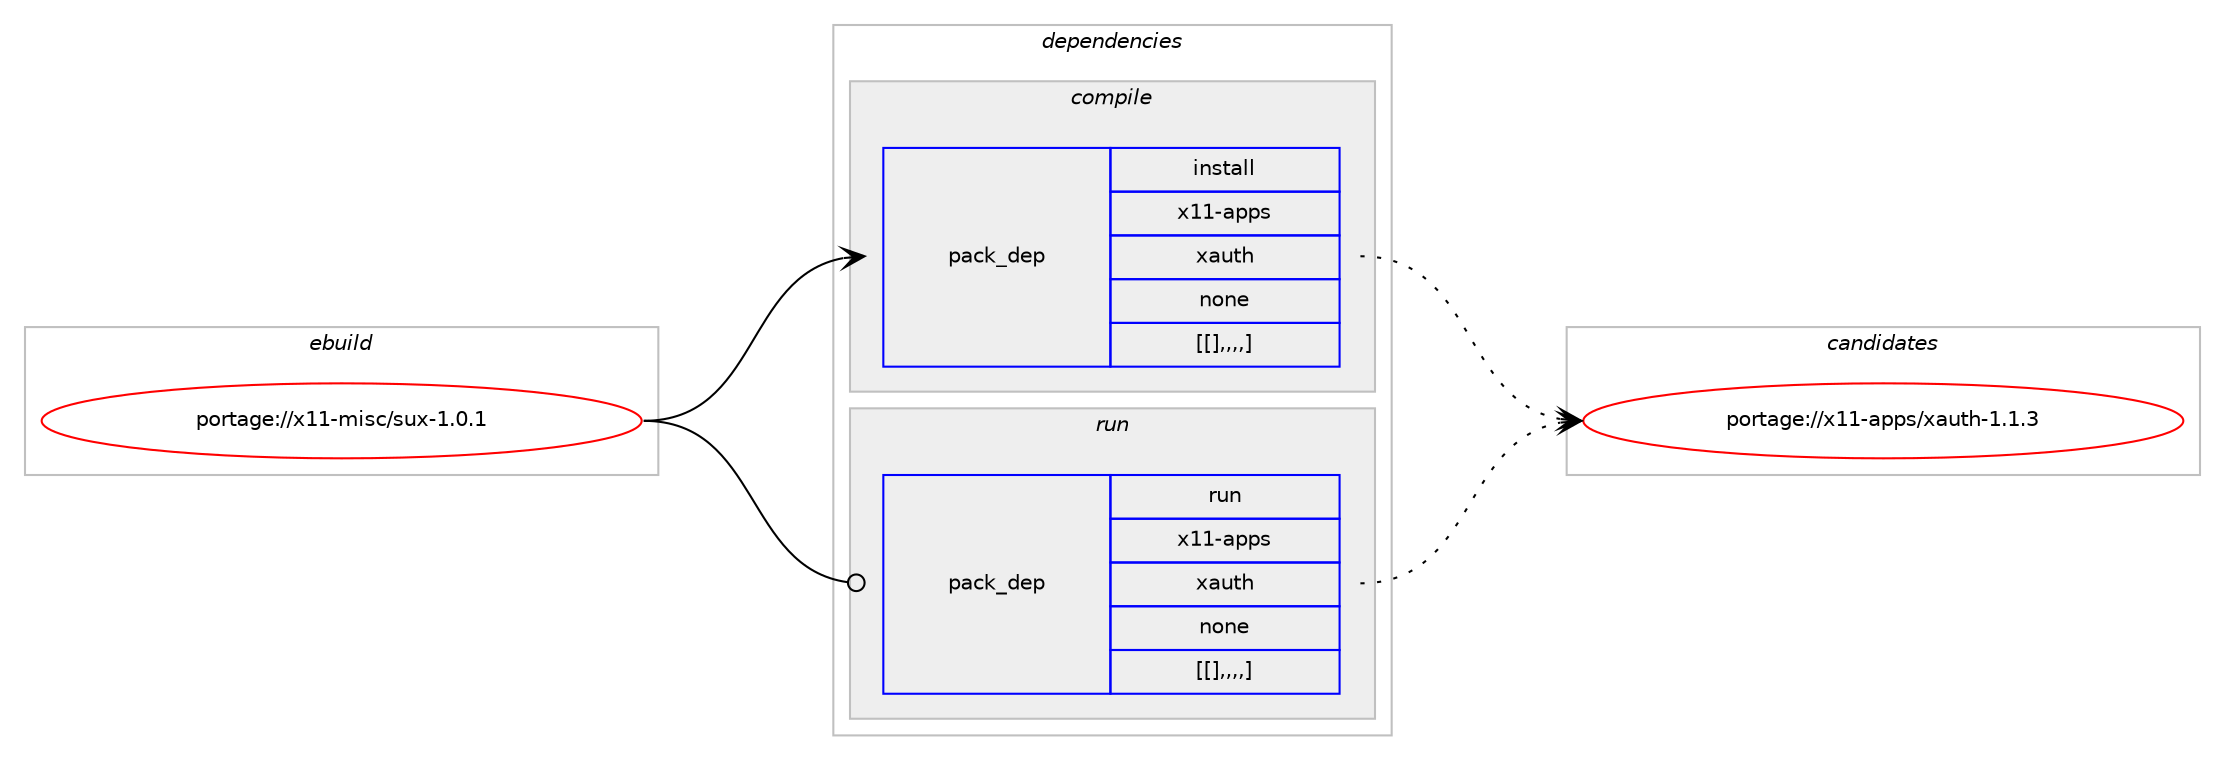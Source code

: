 digraph prolog {

# *************
# Graph options
# *************

newrank=true;
concentrate=true;
compound=true;
graph [rankdir=LR,fontname=Helvetica,fontsize=10,ranksep=1.5];#, ranksep=2.5, nodesep=0.2];
edge  [arrowhead=vee];
node  [fontname=Helvetica,fontsize=10];

# **********
# The ebuild
# **********

subgraph cluster_leftcol {
color=gray;
label=<<i>ebuild</i>>;
id [label="portage://x11-misc/sux-1.0.1", color=red, width=4, href="../x11-misc/sux-1.0.1.svg"];
}

# ****************
# The dependencies
# ****************

subgraph cluster_midcol {
color=gray;
label=<<i>dependencies</i>>;
subgraph cluster_compile {
fillcolor="#eeeeee";
style=filled;
label=<<i>compile</i>>;
subgraph pack1947 {
dependency2437 [label=<<TABLE BORDER="0" CELLBORDER="1" CELLSPACING="0" CELLPADDING="4" WIDTH="220"><TR><TD ROWSPAN="6" CELLPADDING="30">pack_dep</TD></TR><TR><TD WIDTH="110">install</TD></TR><TR><TD>x11-apps</TD></TR><TR><TD>xauth</TD></TR><TR><TD>none</TD></TR><TR><TD>[[],,,,]</TD></TR></TABLE>>, shape=none, color=blue];
}
id:e -> dependency2437:w [weight=20,style="solid",arrowhead="vee"];
}
subgraph cluster_compileandrun {
fillcolor="#eeeeee";
style=filled;
label=<<i>compile and run</i>>;
}
subgraph cluster_run {
fillcolor="#eeeeee";
style=filled;
label=<<i>run</i>>;
subgraph pack1953 {
dependency2443 [label=<<TABLE BORDER="0" CELLBORDER="1" CELLSPACING="0" CELLPADDING="4" WIDTH="220"><TR><TD ROWSPAN="6" CELLPADDING="30">pack_dep</TD></TR><TR><TD WIDTH="110">run</TD></TR><TR><TD>x11-apps</TD></TR><TR><TD>xauth</TD></TR><TR><TD>none</TD></TR><TR><TD>[[],,,,]</TD></TR></TABLE>>, shape=none, color=blue];
}
id:e -> dependency2443:w [weight=20,style="solid",arrowhead="odot"];
}
}

# **************
# The candidates
# **************

subgraph cluster_choices {
rank=same;
color=gray;
label=<<i>candidates</i>>;

subgraph choice1910 {
color=black;
nodesep=1;
choice120494945971121121154712097117116104454946494651 [label="portage://x11-apps/xauth-1.1.3", color=red, width=4,href="../x11-apps/xauth-1.1.3.svg"];
dependency2437:e -> choice120494945971121121154712097117116104454946494651:w [style=dotted,weight="100"];
}
subgraph choice1912 {
color=black;
nodesep=1;
choice120494945971121121154712097117116104454946494651 [label="portage://x11-apps/xauth-1.1.3", color=red, width=4,href="../x11-apps/xauth-1.1.3.svg"];
dependency2443:e -> choice120494945971121121154712097117116104454946494651:w [style=dotted,weight="100"];
}
}

}
